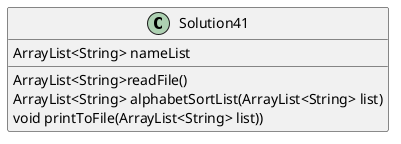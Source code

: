 @startuml

class Solution41 {
    ArrayList<String> nameList

    ArrayList<String>readFile()
    ArrayList<String> alphabetSortList(ArrayList<String> list)
    void printToFile(ArrayList<String> list))
}

@enduml
